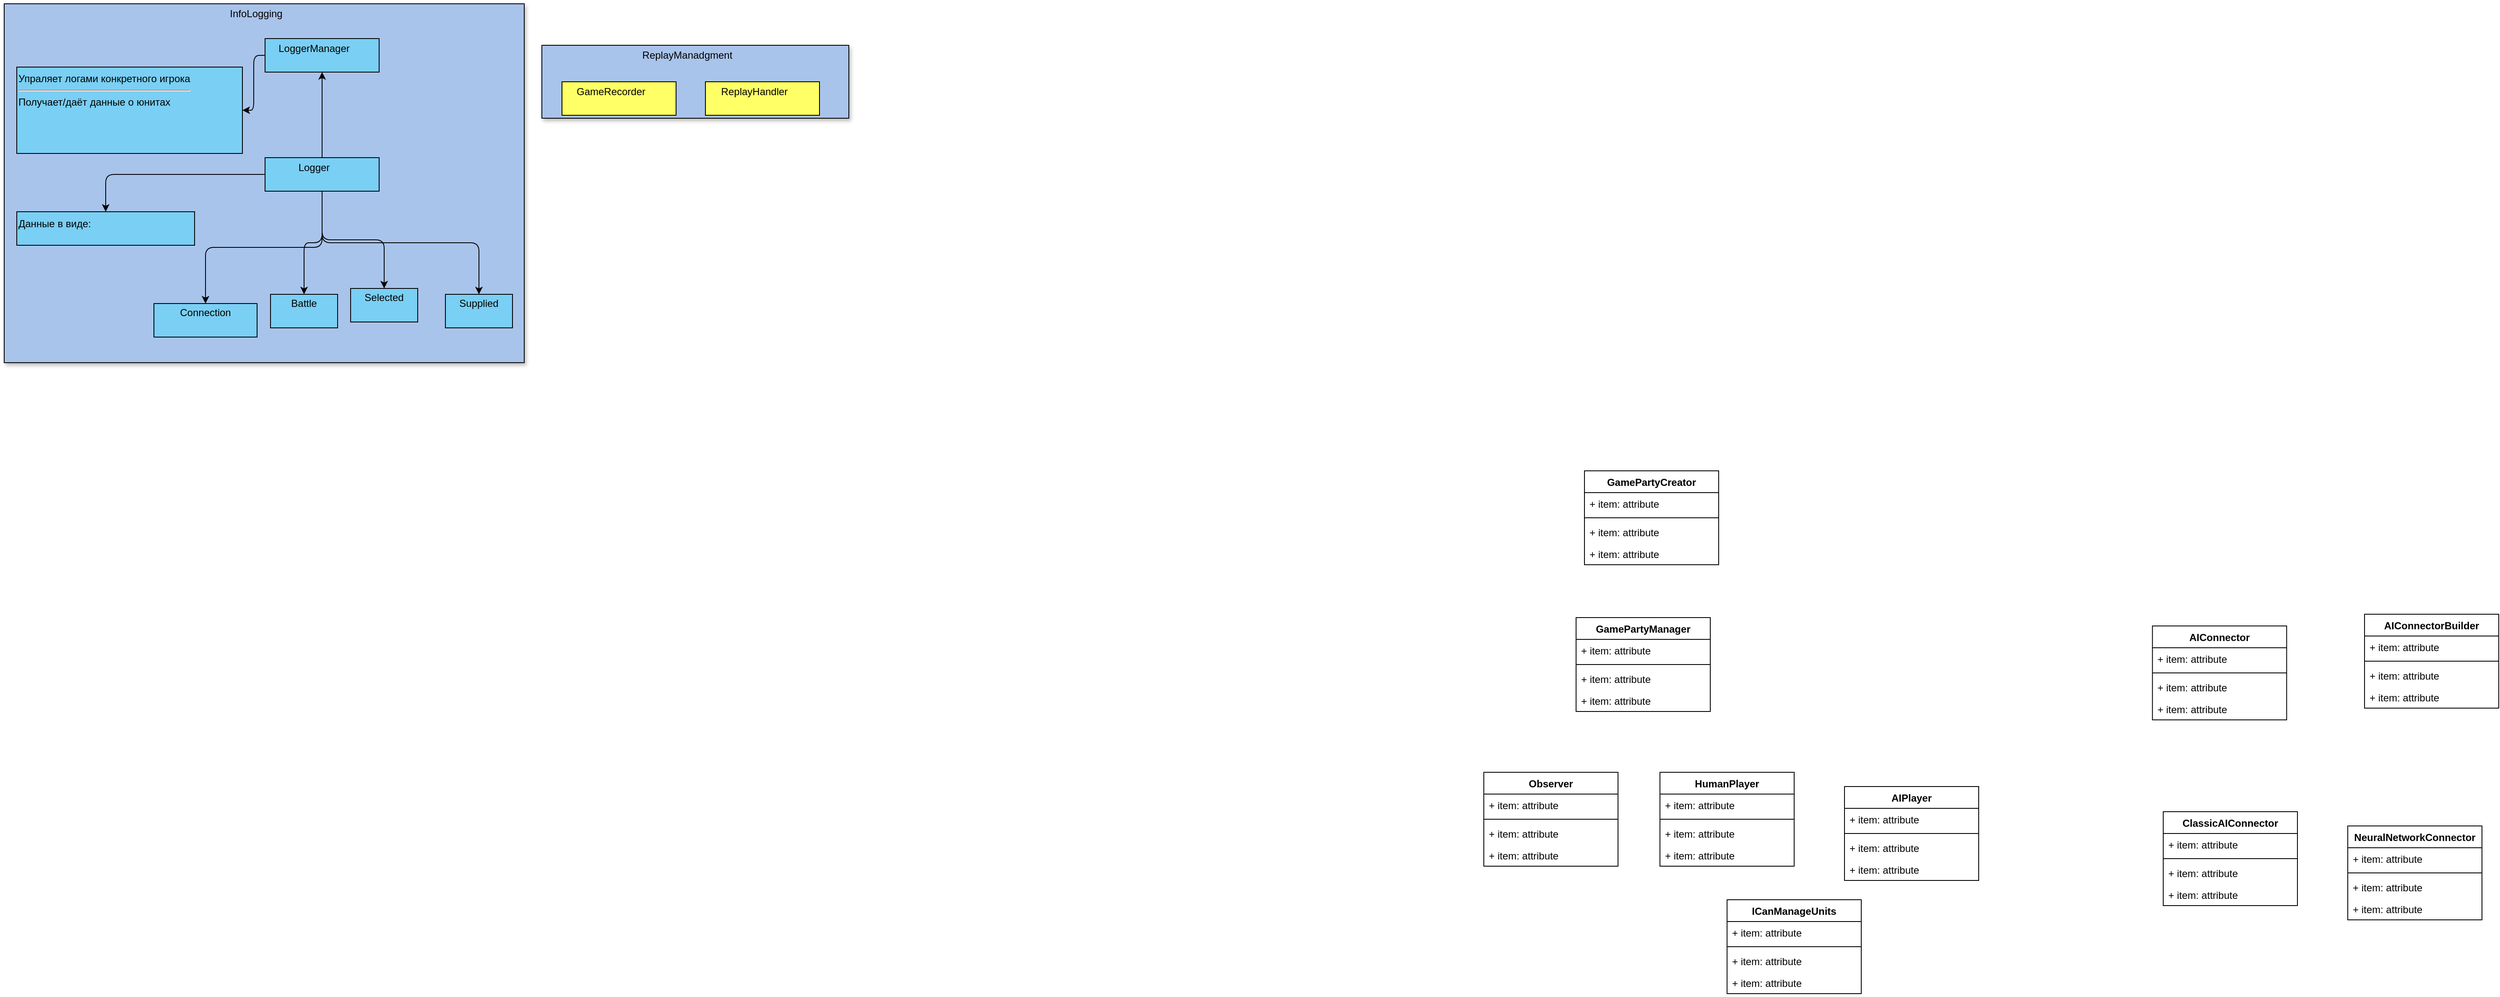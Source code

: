 <mxfile version="11.0.7" type="github"><diagram name="Page-1" id="9f46799a-70d6-7492-0946-bef42562c5a5"><mxGraphModel dx="3001" dy="1296" grid="1" gridSize="10" guides="1" tooltips="1" connect="1" arrows="1" fold="1" page="1" pageScale="1" pageWidth="1100" pageHeight="850" background="#ffffff" math="0" shadow="0"><root><mxCell id="0"/><mxCell id="1" parent="0"/><mxCell id="78961159f06e98e8-123" style="edgeStyle=orthogonalEdgeStyle;html=1;labelBackgroundColor=none;startFill=0;startSize=8;endArrow=open;endFill=0;endSize=16;fontFamily=Verdana;fontSize=12;dashed=1;" parent="1" edge="1"><mxGeometry relative="1" as="geometry"><Array as="points"><mxPoint x="190" y="380"/><mxPoint x="430" y="380"/></Array><mxPoint x="190" y="310" as="sourcePoint"/></mxGeometry></mxCell><mxCell id="78961159f06e98e8-124" style="edgeStyle=orthogonalEdgeStyle;html=1;labelBackgroundColor=none;startFill=0;startSize=8;endArrow=diamondThin;endFill=0;endSize=16;fontFamily=Verdana;fontSize=12;" parent="1" edge="1"><mxGeometry relative="1" as="geometry"><Array as="points"><mxPoint x="140" y="430"/><mxPoint x="390" y="430"/></Array><mxPoint x="140" y="310" as="sourcePoint"/></mxGeometry></mxCell><mxCell id="GxARcT4QltZQLotuAdDU-1" value="GamePartyCreator" style="swimlane;fontStyle=1;align=center;verticalAlign=top;childLayout=stackLayout;horizontal=1;startSize=26;horizontalStack=0;resizeParent=1;resizeParentMax=0;resizeLast=0;collapsible=1;marginBottom=0;" parent="1" vertex="1"><mxGeometry x="140" y="498.5" width="160" height="112" as="geometry"/></mxCell><mxCell id="IXayS0xVg0_hbD9dgsfg-48" value="+ item: attribute" style="text;strokeColor=none;fillColor=none;align=left;verticalAlign=top;spacingLeft=4;spacingRight=4;overflow=hidden;rotatable=0;points=[[0,0.5],[1,0.5]];portConstraint=eastwest;" parent="GxARcT4QltZQLotuAdDU-1" vertex="1"><mxGeometry y="26" width="160" height="26" as="geometry"/></mxCell><mxCell id="GxARcT4QltZQLotuAdDU-3" value="" style="line;strokeWidth=1;fillColor=none;align=left;verticalAlign=middle;spacingTop=-1;spacingLeft=3;spacingRight=3;rotatable=0;labelPosition=right;points=[];portConstraint=eastwest;" parent="GxARcT4QltZQLotuAdDU-1" vertex="1"><mxGeometry y="52" width="160" height="8" as="geometry"/></mxCell><mxCell id="IXayS0xVg0_hbD9dgsfg-47" value="+ item: attribute" style="text;strokeColor=none;fillColor=none;align=left;verticalAlign=top;spacingLeft=4;spacingRight=4;overflow=hidden;rotatable=0;points=[[0,0.5],[1,0.5]];portConstraint=eastwest;" parent="GxARcT4QltZQLotuAdDU-1" vertex="1"><mxGeometry y="60" width="160" height="26" as="geometry"/></mxCell><mxCell id="IXayS0xVg0_hbD9dgsfg-49" value="+ item: attribute" style="text;strokeColor=none;fillColor=none;align=left;verticalAlign=top;spacingLeft=4;spacingRight=4;overflow=hidden;rotatable=0;points=[[0,0.5],[1,0.5]];portConstraint=eastwest;" parent="GxARcT4QltZQLotuAdDU-1" vertex="1"><mxGeometry y="86" width="160" height="26" as="geometry"/></mxCell><UserObject label="ReplayManadgment" vpId="gYg2QjaAsIQicQBq" modelVpId="QYg2QjaAsIQicQBr" id="IXayS0xVg0_hbD9dgsfg-2"><stereotypes><Stereotype name="component"/></stereotypes><mxCell style="shape=Component;fillColor=#A9C4EB;verticalAlign=top;spacingTop=-2;spacingRight=19;shadow=1;" parent="1" vertex="1"><mxGeometry x="-1103" y="-9" width="366" height="87" as="geometry"/></mxCell></UserObject><UserObject label="ReplayHandler" vpId="QYg2QjaAsIQicQBs" modelVpId="QYg2QjaAsIQicQBt" id="IXayS0xVg0_hbD9dgsfg-3"><stereotypes><Stereotype name="component"/></stereotypes><mxCell style="shape=Component;fillColor=#FFFF66;verticalAlign=top;spacingTop=-2;spacingRight=19" parent="IXayS0xVg0_hbD9dgsfg-2" vertex="1"><mxGeometry x="195" y="43.5" width="136" height="40" as="geometry"/></mxCell></UserObject><UserObject label="GameRecorder" vpId="QYg2QjaAsIQicQBu" modelVpId="QYg2QjaAsIQicQBv" id="IXayS0xVg0_hbD9dgsfg-4"><stereotypes><Stereotype name="component"/></stereotypes><mxCell style="shape=Component;fillColor=#FFFF66;verticalAlign=top;spacingTop=-2;spacingRight=19" parent="IXayS0xVg0_hbD9dgsfg-2" vertex="1"><mxGeometry x="24" y="43.5" width="136" height="40" as="geometry"/></mxCell></UserObject><UserObject label="InfoLogging" vpId="QYg2QjaAsIQicQBw" modelVpId="QYg2QjaAsIQicQBx" id="IXayS0xVg0_hbD9dgsfg-5"><stereotypes><Stereotype name="component"/></stereotypes><mxCell style="shape=Component;fillColor=#A9C4EB;verticalAlign=top;spacingTop=-2;spacingRight=19;shadow=1;" parent="1" vertex="1"><mxGeometry x="-1744" y="-58.5" width="620" height="428" as="geometry"/></mxCell></UserObject><UserObject label="LoggerManager" vpId="QYg2QjaAsIQicQBy" modelVpId="QYg2QjaAsIQicQBz" id="IXayS0xVg0_hbD9dgsfg-6"><stereotypes><Stereotype name="component"/></stereotypes><mxCell style="shape=Component;fillColor=#7ACFF5;verticalAlign=top;spacingTop=-2;spacingRight=19" parent="IXayS0xVg0_hbD9dgsfg-5" vertex="1"><mxGeometry x="311" y="41.5" width="136" height="40" as="geometry"/></mxCell></UserObject><UserObject label="Logger" vpId="QYg2QjaAsIQicQB0" modelVpId="QYg2QjaAsIQicQB1" id="IXayS0xVg0_hbD9dgsfg-7"><stereotypes><Stereotype name="component"/></stereotypes><mxCell style="shape=Component;fillColor=#7ACFF5;verticalAlign=top;spacingTop=-2;spacingRight=19" parent="IXayS0xVg0_hbD9dgsfg-5" vertex="1"><mxGeometry x="311" y="183.5" width="136" height="40" as="geometry"/></mxCell></UserObject><UserObject label="Connection" vpId="QYg2QjaAsIQicQB2" modelVpId="QYg2QjaAsIQicQB3" id="IXayS0xVg0_hbD9dgsfg-8"><mxCell style="shape=InstanceSpecification;fillColor=#7ACFF5;verticalAlign=top;spacingTop=-3" parent="IXayS0xVg0_hbD9dgsfg-5" vertex="1"><mxGeometry x="178.5" y="357.5" width="123" height="40" as="geometry"/></mxCell></UserObject><UserObject label="" vpId="QYg2QjaAsIQicQB4" modelVpId="wYg2QjaAsIQicQB5" id="IXayS0xVg0_hbD9dgsfg-9"><mxCell style="shape=Dependency;exitX=0.5;exitY=1;exitDx=0;exitDy=0;edgeStyle=orthogonalEdgeStyle;" parent="IXayS0xVg0_hbD9dgsfg-5" source="IXayS0xVg0_hbD9dgsfg-7" target="IXayS0xVg0_hbD9dgsfg-8" edge="1"><mxGeometry relative="1" as="geometry"><mxPoint x="-782" y="78" as="edgeLabelOffset"/></mxGeometry></mxCell></UserObject><UserObject label="Selected" vpId="wYg2QjaAsIQicQB6" modelVpId="wYg2QjaAsIQicQB7" id="IXayS0xVg0_hbD9dgsfg-10"><mxCell style="shape=InstanceSpecification;fillColor=#7ACFF5;verticalAlign=top;spacingTop=-3" parent="IXayS0xVg0_hbD9dgsfg-5" vertex="1"><mxGeometry x="413" y="339.5" width="80" height="40" as="geometry"/></mxCell></UserObject><UserObject label="" vpId="wYg2QjaAsIQicQB8" modelVpId="wYg2QjaAsIQicQB9" id="IXayS0xVg0_hbD9dgsfg-11"><mxCell style="shape=Dependency;exitX=0.5;exitY=1;exitDx=0;exitDy=0;edgeStyle=orthogonalEdgeStyle;" parent="IXayS0xVg0_hbD9dgsfg-5" source="IXayS0xVg0_hbD9dgsfg-7" target="IXayS0xVg0_hbD9dgsfg-10" edge="1"><mxGeometry relative="1" as="geometry"><mxPoint x="-672" y="71" as="edgeLabelOffset"/></mxGeometry></mxCell></UserObject><UserObject label="Supplied" vpId="wYg2QjaAsIQicQB." modelVpId="wYg2QjaAsIQicQB_" id="IXayS0xVg0_hbD9dgsfg-12"><mxCell style="shape=InstanceSpecification;fillColor=#7ACFF5;verticalAlign=top;spacingTop=-3" parent="IXayS0xVg0_hbD9dgsfg-5" vertex="1"><mxGeometry x="526" y="346.5" width="80" height="40" as="geometry"/></mxCell></UserObject><UserObject label="" vpId="wYg2QjaAsIQicQCA" modelVpId="wYg2QjaAsIQicQCB" id="IXayS0xVg0_hbD9dgsfg-13"><mxCell style="shape=Dependency;exitX=0.5;exitY=1;exitDx=0;exitDy=0;edgeStyle=orthogonalEdgeStyle;" parent="IXayS0xVg0_hbD9dgsfg-5" source="IXayS0xVg0_hbD9dgsfg-7" target="IXayS0xVg0_hbD9dgsfg-12" edge="1"><mxGeometry relative="1" as="geometry"><mxPoint x="-614" y="73" as="edgeLabelOffset"/></mxGeometry></mxCell></UserObject><UserObject label="Battle" vpId="wYg2QjaAsIQicQCC" modelVpId="wYg2QjaAsIQicQCD" id="IXayS0xVg0_hbD9dgsfg-14"><mxCell style="shape=InstanceSpecification;fillColor=#7ACFF5;verticalAlign=top;spacingTop=-3" parent="IXayS0xVg0_hbD9dgsfg-5" vertex="1"><mxGeometry x="317.5" y="346.5" width="80" height="40" as="geometry"/></mxCell></UserObject><UserObject label="" vpId="wYg2QjaAsIQicQCE" modelVpId="wYg2QjaAsIQicQCF" id="IXayS0xVg0_hbD9dgsfg-15"><mxCell style="shape=Dependency;exitX=0.5;exitY=1;exitDx=0;exitDy=0;edgeStyle=orthogonalEdgeStyle;" parent="IXayS0xVg0_hbD9dgsfg-5" source="IXayS0xVg0_hbD9dgsfg-7" target="IXayS0xVg0_hbD9dgsfg-14" edge="1"><mxGeometry relative="1" as="geometry"><mxPoint x="-722" y="73" as="edgeLabelOffset"/></mxGeometry></mxCell></UserObject><UserObject label="Упраляет логами конкретного игрока&lt;hr&gt;Получает/даёт данные о юнитах" vpId="wYg2QjaAsIQicQCG" modelVpId="wYg2QjaAsIQicQCH" id="IXayS0xVg0_hbD9dgsfg-16"><mxCell style="shape=Note;fillColor=#7ACFF5;html=1;align=left;verticalAlign=top" parent="IXayS0xVg0_hbD9dgsfg-5" vertex="1"><mxGeometry x="15" y="75.5" width="269" height="103" as="geometry"/></mxCell></UserObject><UserObject label="" vpId="wYg2QjaAsIQicQCI" modelVpId="wYg2QjaAsIQicQCJ" id="IXayS0xVg0_hbD9dgsfg-17"><mxCell style="shape=Anchor;exitX=0;exitY=0.5;exitDx=0;exitDy=0;edgeStyle=orthogonalEdgeStyle;" parent="IXayS0xVg0_hbD9dgsfg-5" source="IXayS0xVg0_hbD9dgsfg-6" target="IXayS0xVg0_hbD9dgsfg-16" edge="1"><mxGeometry relative="1" as="geometry"><mxPoint x="-792" y="-117" as="edgeLabelOffset"/></mxGeometry></mxCell></UserObject><UserObject label="Данные в виде: " vpId="wYg2QjaAsIQicQCK" modelVpId="wYg2QjaAsIQicQCL" id="IXayS0xVg0_hbD9dgsfg-18"><mxCell style="shape=Note;fillColor=#7ACFF5;html=1;align=left;verticalAlign=top" parent="IXayS0xVg0_hbD9dgsfg-5" vertex="1"><mxGeometry x="15" y="248" width="212" height="40" as="geometry"/></mxCell></UserObject><UserObject label="" vpId="wYg2QjaAsIQicQCM" modelVpId="wYg2QjaAsIQicQCN" id="IXayS0xVg0_hbD9dgsfg-19"><mxCell style="shape=Anchor;edgeStyle=orthogonalEdgeStyle;" parent="IXayS0xVg0_hbD9dgsfg-5" source="IXayS0xVg0_hbD9dgsfg-7" target="IXayS0xVg0_hbD9dgsfg-18" edge="1"><mxGeometry relative="1" as="geometry"><mxPoint x="-895" y="-7" as="edgeLabelOffset"/></mxGeometry></mxCell></UserObject><UserObject label="" vpId="wYg2QjaAsIQicQCO" modelVpId="wYg2QjaAsIQicQCP" id="IXayS0xVg0_hbD9dgsfg-20"><fromEnd aggregationKind="Composited"/><mxCell style="shape=Association;exitX=0.5;exitY=0;exitDx=0;exitDy=0;entryX=0.5;entryY=1;entryDx=0;entryDy=0;edgeStyle=orthogonalEdgeStyle;" parent="IXayS0xVg0_hbD9dgsfg-5" source="IXayS0xVg0_hbD9dgsfg-7" target="IXayS0xVg0_hbD9dgsfg-6" edge="1"><mxGeometry relative="1" as="geometry"><mxPoint x="-709" y="-79" as="edgeLabelOffset"/></mxGeometry></mxCell></UserObject><mxCell id="IXayS0xVg0_hbD9dgsfg-50" value="GamePartyManager" style="swimlane;fontStyle=1;align=center;verticalAlign=top;childLayout=stackLayout;horizontal=1;startSize=26;horizontalStack=0;resizeParent=1;resizeParentMax=0;resizeLast=0;collapsible=1;marginBottom=0;" parent="1" vertex="1"><mxGeometry x="130" y="673.5" width="160" height="112" as="geometry"/></mxCell><mxCell id="IXayS0xVg0_hbD9dgsfg-51" value="+ item: attribute" style="text;strokeColor=none;fillColor=none;align=left;verticalAlign=top;spacingLeft=4;spacingRight=4;overflow=hidden;rotatable=0;points=[[0,0.5],[1,0.5]];portConstraint=eastwest;" parent="IXayS0xVg0_hbD9dgsfg-50" vertex="1"><mxGeometry y="26" width="160" height="26" as="geometry"/></mxCell><mxCell id="IXayS0xVg0_hbD9dgsfg-52" value="" style="line;strokeWidth=1;fillColor=none;align=left;verticalAlign=middle;spacingTop=-1;spacingLeft=3;spacingRight=3;rotatable=0;labelPosition=right;points=[];portConstraint=eastwest;" parent="IXayS0xVg0_hbD9dgsfg-50" vertex="1"><mxGeometry y="52" width="160" height="8" as="geometry"/></mxCell><mxCell id="IXayS0xVg0_hbD9dgsfg-53" value="+ item: attribute" style="text;strokeColor=none;fillColor=none;align=left;verticalAlign=top;spacingLeft=4;spacingRight=4;overflow=hidden;rotatable=0;points=[[0,0.5],[1,0.5]];portConstraint=eastwest;" parent="IXayS0xVg0_hbD9dgsfg-50" vertex="1"><mxGeometry y="60" width="160" height="26" as="geometry"/></mxCell><mxCell id="IXayS0xVg0_hbD9dgsfg-54" value="+ item: attribute" style="text;strokeColor=none;fillColor=none;align=left;verticalAlign=top;spacingLeft=4;spacingRight=4;overflow=hidden;rotatable=0;points=[[0,0.5],[1,0.5]];portConstraint=eastwest;" parent="IXayS0xVg0_hbD9dgsfg-50" vertex="1"><mxGeometry y="86" width="160" height="26" as="geometry"/></mxCell><mxCell id="IXayS0xVg0_hbD9dgsfg-55" value="Observer" style="swimlane;fontStyle=1;align=center;verticalAlign=top;childLayout=stackLayout;horizontal=1;startSize=26;horizontalStack=0;resizeParent=1;resizeParentMax=0;resizeLast=0;collapsible=1;marginBottom=0;" parent="1" vertex="1"><mxGeometry x="20" y="858" width="160" height="112" as="geometry"/></mxCell><mxCell id="IXayS0xVg0_hbD9dgsfg-56" value="+ item: attribute" style="text;strokeColor=none;fillColor=none;align=left;verticalAlign=top;spacingLeft=4;spacingRight=4;overflow=hidden;rotatable=0;points=[[0,0.5],[1,0.5]];portConstraint=eastwest;" parent="IXayS0xVg0_hbD9dgsfg-55" vertex="1"><mxGeometry y="26" width="160" height="26" as="geometry"/></mxCell><mxCell id="IXayS0xVg0_hbD9dgsfg-57" value="" style="line;strokeWidth=1;fillColor=none;align=left;verticalAlign=middle;spacingTop=-1;spacingLeft=3;spacingRight=3;rotatable=0;labelPosition=right;points=[];portConstraint=eastwest;" parent="IXayS0xVg0_hbD9dgsfg-55" vertex="1"><mxGeometry y="52" width="160" height="8" as="geometry"/></mxCell><mxCell id="IXayS0xVg0_hbD9dgsfg-58" value="+ item: attribute" style="text;strokeColor=none;fillColor=none;align=left;verticalAlign=top;spacingLeft=4;spacingRight=4;overflow=hidden;rotatable=0;points=[[0,0.5],[1,0.5]];portConstraint=eastwest;" parent="IXayS0xVg0_hbD9dgsfg-55" vertex="1"><mxGeometry y="60" width="160" height="26" as="geometry"/></mxCell><mxCell id="IXayS0xVg0_hbD9dgsfg-59" value="+ item: attribute" style="text;strokeColor=none;fillColor=none;align=left;verticalAlign=top;spacingLeft=4;spacingRight=4;overflow=hidden;rotatable=0;points=[[0,0.5],[1,0.5]];portConstraint=eastwest;" parent="IXayS0xVg0_hbD9dgsfg-55" vertex="1"><mxGeometry y="86" width="160" height="26" as="geometry"/></mxCell><mxCell id="IXayS0xVg0_hbD9dgsfg-60" value="HumanPlayer" style="swimlane;fontStyle=1;align=center;verticalAlign=top;childLayout=stackLayout;horizontal=1;startSize=26;horizontalStack=0;resizeParent=1;resizeParentMax=0;resizeLast=0;collapsible=1;marginBottom=0;" parent="1" vertex="1"><mxGeometry x="230" y="858" width="160" height="112" as="geometry"/></mxCell><mxCell id="IXayS0xVg0_hbD9dgsfg-61" value="+ item: attribute" style="text;strokeColor=none;fillColor=none;align=left;verticalAlign=top;spacingLeft=4;spacingRight=4;overflow=hidden;rotatable=0;points=[[0,0.5],[1,0.5]];portConstraint=eastwest;" parent="IXayS0xVg0_hbD9dgsfg-60" vertex="1"><mxGeometry y="26" width="160" height="26" as="geometry"/></mxCell><mxCell id="IXayS0xVg0_hbD9dgsfg-62" value="" style="line;strokeWidth=1;fillColor=none;align=left;verticalAlign=middle;spacingTop=-1;spacingLeft=3;spacingRight=3;rotatable=0;labelPosition=right;points=[];portConstraint=eastwest;" parent="IXayS0xVg0_hbD9dgsfg-60" vertex="1"><mxGeometry y="52" width="160" height="8" as="geometry"/></mxCell><mxCell id="IXayS0xVg0_hbD9dgsfg-63" value="+ item: attribute" style="text;strokeColor=none;fillColor=none;align=left;verticalAlign=top;spacingLeft=4;spacingRight=4;overflow=hidden;rotatable=0;points=[[0,0.5],[1,0.5]];portConstraint=eastwest;" parent="IXayS0xVg0_hbD9dgsfg-60" vertex="1"><mxGeometry y="60" width="160" height="26" as="geometry"/></mxCell><mxCell id="IXayS0xVg0_hbD9dgsfg-64" value="+ item: attribute" style="text;strokeColor=none;fillColor=none;align=left;verticalAlign=top;spacingLeft=4;spacingRight=4;overflow=hidden;rotatable=0;points=[[0,0.5],[1,0.5]];portConstraint=eastwest;" parent="IXayS0xVg0_hbD9dgsfg-60" vertex="1"><mxGeometry y="86" width="160" height="26" as="geometry"/></mxCell><mxCell id="IXayS0xVg0_hbD9dgsfg-65" value="AIPlayer" style="swimlane;fontStyle=1;align=center;verticalAlign=top;childLayout=stackLayout;horizontal=1;startSize=26;horizontalStack=0;resizeParent=1;resizeParentMax=0;resizeLast=0;collapsible=1;marginBottom=0;" parent="1" vertex="1"><mxGeometry x="450" y="875" width="160" height="112" as="geometry"/></mxCell><mxCell id="IXayS0xVg0_hbD9dgsfg-66" value="+ item: attribute" style="text;strokeColor=none;fillColor=none;align=left;verticalAlign=top;spacingLeft=4;spacingRight=4;overflow=hidden;rotatable=0;points=[[0,0.5],[1,0.5]];portConstraint=eastwest;" parent="IXayS0xVg0_hbD9dgsfg-65" vertex="1"><mxGeometry y="26" width="160" height="26" as="geometry"/></mxCell><mxCell id="IXayS0xVg0_hbD9dgsfg-67" value="" style="line;strokeWidth=1;fillColor=none;align=left;verticalAlign=middle;spacingTop=-1;spacingLeft=3;spacingRight=3;rotatable=0;labelPosition=right;points=[];portConstraint=eastwest;" parent="IXayS0xVg0_hbD9dgsfg-65" vertex="1"><mxGeometry y="52" width="160" height="8" as="geometry"/></mxCell><mxCell id="IXayS0xVg0_hbD9dgsfg-68" value="+ item: attribute" style="text;strokeColor=none;fillColor=none;align=left;verticalAlign=top;spacingLeft=4;spacingRight=4;overflow=hidden;rotatable=0;points=[[0,0.5],[1,0.5]];portConstraint=eastwest;" parent="IXayS0xVg0_hbD9dgsfg-65" vertex="1"><mxGeometry y="60" width="160" height="26" as="geometry"/></mxCell><mxCell id="IXayS0xVg0_hbD9dgsfg-69" value="+ item: attribute" style="text;strokeColor=none;fillColor=none;align=left;verticalAlign=top;spacingLeft=4;spacingRight=4;overflow=hidden;rotatable=0;points=[[0,0.5],[1,0.5]];portConstraint=eastwest;" parent="IXayS0xVg0_hbD9dgsfg-65" vertex="1"><mxGeometry y="86" width="160" height="26" as="geometry"/></mxCell><mxCell id="IXayS0xVg0_hbD9dgsfg-70" value="ICanManageUnits" style="swimlane;fontStyle=1;align=center;verticalAlign=top;childLayout=stackLayout;horizontal=1;startSize=26;horizontalStack=0;resizeParent=1;resizeParentMax=0;resizeLast=0;collapsible=1;marginBottom=0;" parent="1" vertex="1"><mxGeometry x="310" y="1010" width="160" height="112" as="geometry"/></mxCell><mxCell id="IXayS0xVg0_hbD9dgsfg-71" value="+ item: attribute" style="text;strokeColor=none;fillColor=none;align=left;verticalAlign=top;spacingLeft=4;spacingRight=4;overflow=hidden;rotatable=0;points=[[0,0.5],[1,0.5]];portConstraint=eastwest;" parent="IXayS0xVg0_hbD9dgsfg-70" vertex="1"><mxGeometry y="26" width="160" height="26" as="geometry"/></mxCell><mxCell id="IXayS0xVg0_hbD9dgsfg-72" value="" style="line;strokeWidth=1;fillColor=none;align=left;verticalAlign=middle;spacingTop=-1;spacingLeft=3;spacingRight=3;rotatable=0;labelPosition=right;points=[];portConstraint=eastwest;" parent="IXayS0xVg0_hbD9dgsfg-70" vertex="1"><mxGeometry y="52" width="160" height="8" as="geometry"/></mxCell><mxCell id="IXayS0xVg0_hbD9dgsfg-73" value="+ item: attribute" style="text;strokeColor=none;fillColor=none;align=left;verticalAlign=top;spacingLeft=4;spacingRight=4;overflow=hidden;rotatable=0;points=[[0,0.5],[1,0.5]];portConstraint=eastwest;" parent="IXayS0xVg0_hbD9dgsfg-70" vertex="1"><mxGeometry y="60" width="160" height="26" as="geometry"/></mxCell><mxCell id="IXayS0xVg0_hbD9dgsfg-74" value="+ item: attribute" style="text;strokeColor=none;fillColor=none;align=left;verticalAlign=top;spacingLeft=4;spacingRight=4;overflow=hidden;rotatable=0;points=[[0,0.5],[1,0.5]];portConstraint=eastwest;" parent="IXayS0xVg0_hbD9dgsfg-70" vertex="1"><mxGeometry y="86" width="160" height="26" as="geometry"/></mxCell><mxCell id="IXayS0xVg0_hbD9dgsfg-75" value="AIConnector" style="swimlane;fontStyle=1;align=center;verticalAlign=top;childLayout=stackLayout;horizontal=1;startSize=26;horizontalStack=0;resizeParent=1;resizeParentMax=0;resizeLast=0;collapsible=1;marginBottom=0;" parent="1" vertex="1"><mxGeometry x="817.143" y="683.5" width="160" height="112" as="geometry"/></mxCell><mxCell id="IXayS0xVg0_hbD9dgsfg-76" value="+ item: attribute" style="text;strokeColor=none;fillColor=none;align=left;verticalAlign=top;spacingLeft=4;spacingRight=4;overflow=hidden;rotatable=0;points=[[0,0.5],[1,0.5]];portConstraint=eastwest;" parent="IXayS0xVg0_hbD9dgsfg-75" vertex="1"><mxGeometry y="26" width="160" height="26" as="geometry"/></mxCell><mxCell id="IXayS0xVg0_hbD9dgsfg-77" value="" style="line;strokeWidth=1;fillColor=none;align=left;verticalAlign=middle;spacingTop=-1;spacingLeft=3;spacingRight=3;rotatable=0;labelPosition=right;points=[];portConstraint=eastwest;" parent="IXayS0xVg0_hbD9dgsfg-75" vertex="1"><mxGeometry y="52" width="160" height="8" as="geometry"/></mxCell><mxCell id="IXayS0xVg0_hbD9dgsfg-78" value="+ item: attribute" style="text;strokeColor=none;fillColor=none;align=left;verticalAlign=top;spacingLeft=4;spacingRight=4;overflow=hidden;rotatable=0;points=[[0,0.5],[1,0.5]];portConstraint=eastwest;" parent="IXayS0xVg0_hbD9dgsfg-75" vertex="1"><mxGeometry y="60" width="160" height="26" as="geometry"/></mxCell><mxCell id="IXayS0xVg0_hbD9dgsfg-79" value="+ item: attribute" style="text;strokeColor=none;fillColor=none;align=left;verticalAlign=top;spacingLeft=4;spacingRight=4;overflow=hidden;rotatable=0;points=[[0,0.5],[1,0.5]];portConstraint=eastwest;" parent="IXayS0xVg0_hbD9dgsfg-75" vertex="1"><mxGeometry y="86" width="160" height="26" as="geometry"/></mxCell><mxCell id="IXayS0xVg0_hbD9dgsfg-80" value="AIConnectorBuilder" style="swimlane;fontStyle=1;align=center;verticalAlign=top;childLayout=stackLayout;horizontal=1;startSize=26;horizontalStack=0;resizeParent=1;resizeParentMax=0;resizeLast=0;collapsible=1;marginBottom=0;" parent="1" vertex="1"><mxGeometry x="1070" y="669.5" width="160" height="112" as="geometry"/></mxCell><mxCell id="IXayS0xVg0_hbD9dgsfg-81" value="+ item: attribute" style="text;strokeColor=none;fillColor=none;align=left;verticalAlign=top;spacingLeft=4;spacingRight=4;overflow=hidden;rotatable=0;points=[[0,0.5],[1,0.5]];portConstraint=eastwest;" parent="IXayS0xVg0_hbD9dgsfg-80" vertex="1"><mxGeometry y="26" width="160" height="26" as="geometry"/></mxCell><mxCell id="IXayS0xVg0_hbD9dgsfg-82" value="" style="line;strokeWidth=1;fillColor=none;align=left;verticalAlign=middle;spacingTop=-1;spacingLeft=3;spacingRight=3;rotatable=0;labelPosition=right;points=[];portConstraint=eastwest;" parent="IXayS0xVg0_hbD9dgsfg-80" vertex="1"><mxGeometry y="52" width="160" height="8" as="geometry"/></mxCell><mxCell id="IXayS0xVg0_hbD9dgsfg-83" value="+ item: attribute" style="text;strokeColor=none;fillColor=none;align=left;verticalAlign=top;spacingLeft=4;spacingRight=4;overflow=hidden;rotatable=0;points=[[0,0.5],[1,0.5]];portConstraint=eastwest;" parent="IXayS0xVg0_hbD9dgsfg-80" vertex="1"><mxGeometry y="60" width="160" height="26" as="geometry"/></mxCell><mxCell id="IXayS0xVg0_hbD9dgsfg-84" value="+ item: attribute" style="text;strokeColor=none;fillColor=none;align=left;verticalAlign=top;spacingLeft=4;spacingRight=4;overflow=hidden;rotatable=0;points=[[0,0.5],[1,0.5]];portConstraint=eastwest;" parent="IXayS0xVg0_hbD9dgsfg-80" vertex="1"><mxGeometry y="86" width="160" height="26" as="geometry"/></mxCell><mxCell id="IXayS0xVg0_hbD9dgsfg-85" value="ClassicAIConnector" style="swimlane;fontStyle=1;align=center;verticalAlign=top;childLayout=stackLayout;horizontal=1;startSize=26;horizontalStack=0;resizeParent=1;resizeParentMax=0;resizeLast=0;collapsible=1;marginBottom=0;" parent="1" vertex="1"><mxGeometry x="830" y="905" width="160" height="112" as="geometry"/></mxCell><mxCell id="IXayS0xVg0_hbD9dgsfg-86" value="+ item: attribute" style="text;strokeColor=none;fillColor=none;align=left;verticalAlign=top;spacingLeft=4;spacingRight=4;overflow=hidden;rotatable=0;points=[[0,0.5],[1,0.5]];portConstraint=eastwest;" parent="IXayS0xVg0_hbD9dgsfg-85" vertex="1"><mxGeometry y="26" width="160" height="26" as="geometry"/></mxCell><mxCell id="IXayS0xVg0_hbD9dgsfg-87" value="" style="line;strokeWidth=1;fillColor=none;align=left;verticalAlign=middle;spacingTop=-1;spacingLeft=3;spacingRight=3;rotatable=0;labelPosition=right;points=[];portConstraint=eastwest;" parent="IXayS0xVg0_hbD9dgsfg-85" vertex="1"><mxGeometry y="52" width="160" height="8" as="geometry"/></mxCell><mxCell id="IXayS0xVg0_hbD9dgsfg-88" value="+ item: attribute" style="text;strokeColor=none;fillColor=none;align=left;verticalAlign=top;spacingLeft=4;spacingRight=4;overflow=hidden;rotatable=0;points=[[0,0.5],[1,0.5]];portConstraint=eastwest;" parent="IXayS0xVg0_hbD9dgsfg-85" vertex="1"><mxGeometry y="60" width="160" height="26" as="geometry"/></mxCell><mxCell id="IXayS0xVg0_hbD9dgsfg-89" value="+ item: attribute" style="text;strokeColor=none;fillColor=none;align=left;verticalAlign=top;spacingLeft=4;spacingRight=4;overflow=hidden;rotatable=0;points=[[0,0.5],[1,0.5]];portConstraint=eastwest;" parent="IXayS0xVg0_hbD9dgsfg-85" vertex="1"><mxGeometry y="86" width="160" height="26" as="geometry"/></mxCell><mxCell id="IXayS0xVg0_hbD9dgsfg-90" value="NeuralNetworkConnector" style="swimlane;fontStyle=1;align=center;verticalAlign=top;childLayout=stackLayout;horizontal=1;startSize=26;horizontalStack=0;resizeParent=1;resizeParentMax=0;resizeLast=0;collapsible=1;marginBottom=0;" parent="1" vertex="1"><mxGeometry x="1050" y="922" width="160" height="112" as="geometry"/></mxCell><mxCell id="IXayS0xVg0_hbD9dgsfg-91" value="+ item: attribute" style="text;strokeColor=none;fillColor=none;align=left;verticalAlign=top;spacingLeft=4;spacingRight=4;overflow=hidden;rotatable=0;points=[[0,0.5],[1,0.5]];portConstraint=eastwest;" parent="IXayS0xVg0_hbD9dgsfg-90" vertex="1"><mxGeometry y="26" width="160" height="26" as="geometry"/></mxCell><mxCell id="IXayS0xVg0_hbD9dgsfg-92" value="" style="line;strokeWidth=1;fillColor=none;align=left;verticalAlign=middle;spacingTop=-1;spacingLeft=3;spacingRight=3;rotatable=0;labelPosition=right;points=[];portConstraint=eastwest;" parent="IXayS0xVg0_hbD9dgsfg-90" vertex="1"><mxGeometry y="52" width="160" height="8" as="geometry"/></mxCell><mxCell id="IXayS0xVg0_hbD9dgsfg-93" value="+ item: attribute" style="text;strokeColor=none;fillColor=none;align=left;verticalAlign=top;spacingLeft=4;spacingRight=4;overflow=hidden;rotatable=0;points=[[0,0.5],[1,0.5]];portConstraint=eastwest;" parent="IXayS0xVg0_hbD9dgsfg-90" vertex="1"><mxGeometry y="60" width="160" height="26" as="geometry"/></mxCell><mxCell id="IXayS0xVg0_hbD9dgsfg-94" value="+ item: attribute" style="text;strokeColor=none;fillColor=none;align=left;verticalAlign=top;spacingLeft=4;spacingRight=4;overflow=hidden;rotatable=0;points=[[0,0.5],[1,0.5]];portConstraint=eastwest;" parent="IXayS0xVg0_hbD9dgsfg-90" vertex="1"><mxGeometry y="86" width="160" height="26" as="geometry"/></mxCell></root></mxGraphModel></diagram></mxfile>